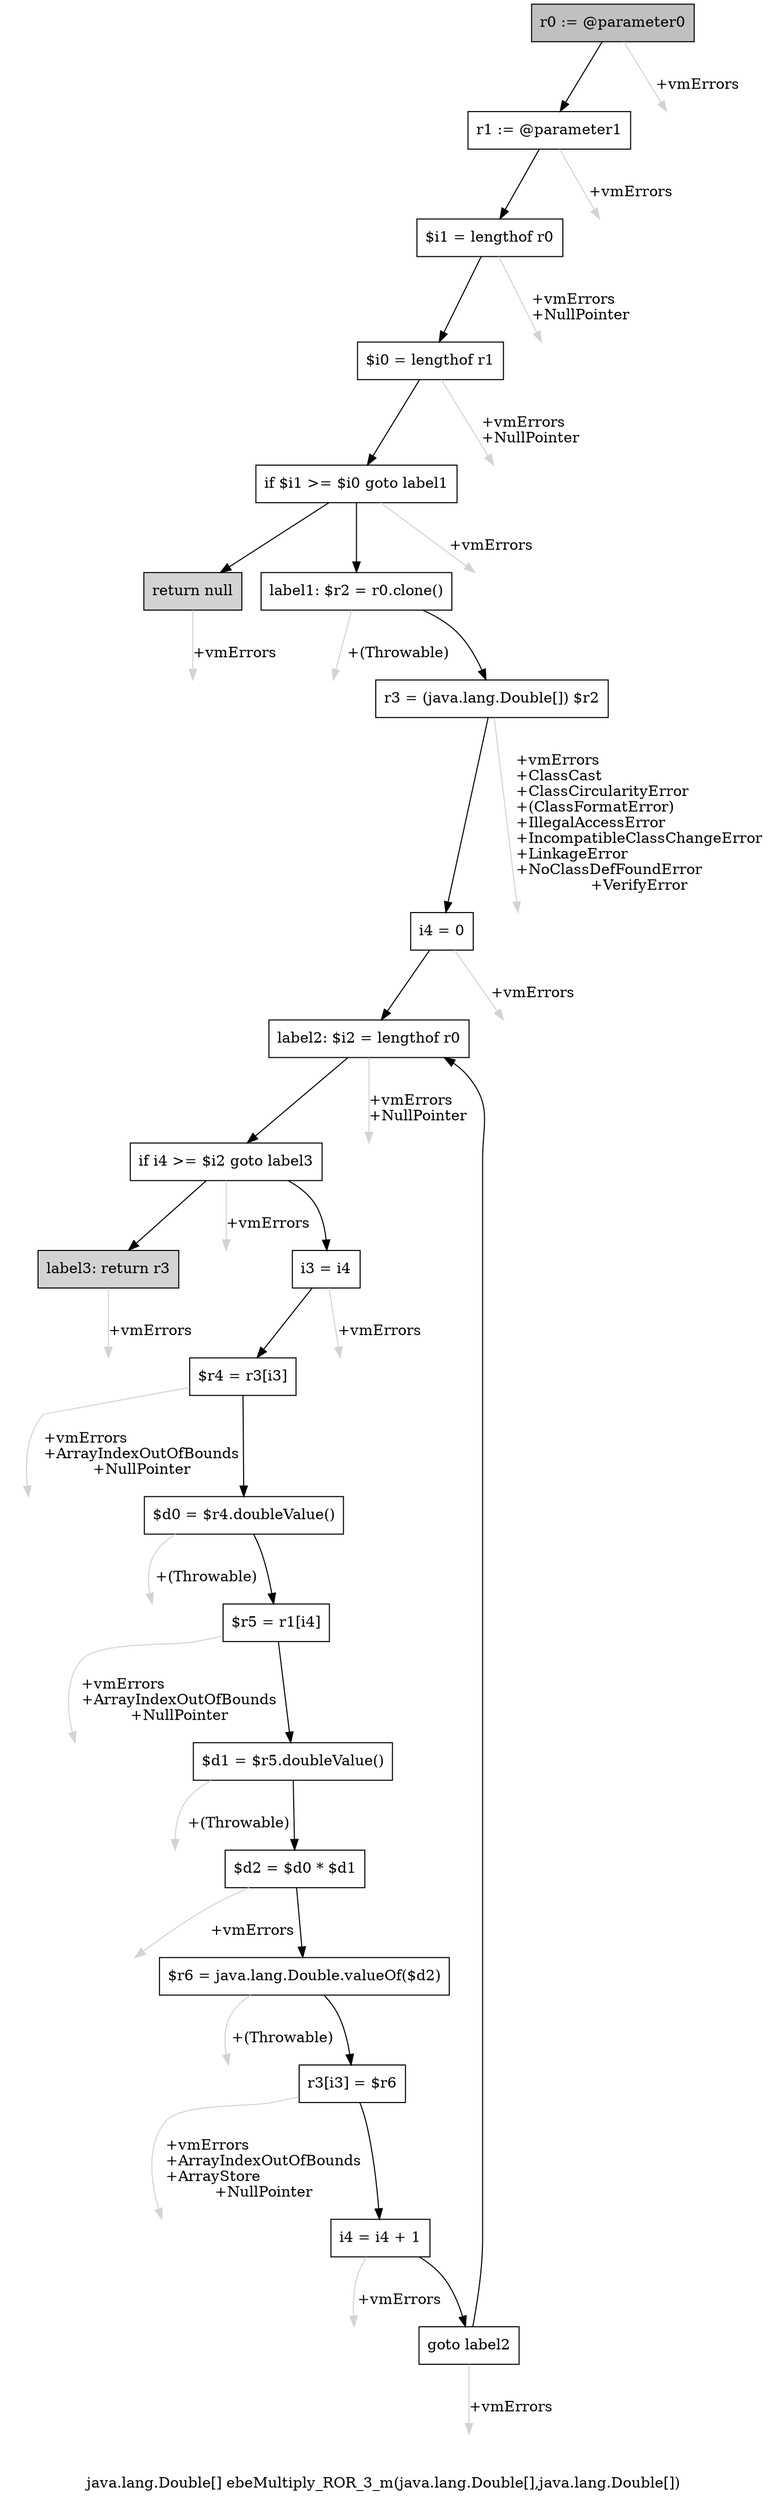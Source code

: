 digraph "java.lang.Double[] ebeMultiply_ROR_3_m(java.lang.Double[],java.lang.Double[])" {
    label="java.lang.Double[] ebeMultiply_ROR_3_m(java.lang.Double[],java.lang.Double[])";
    node [shape=box];
    "0" [style=filled,fillcolor=gray,label="r0 := @parameter0",];
    "1" [label="r1 := @parameter1",];
    "0"->"1" [color=black,];
    "22" [style=invis,label="Esc",];
    "0"->"22" [color=lightgray,label="\l+vmErrors",];
    "2" [label="$i1 = lengthof r0",];
    "1"->"2" [color=black,];
    "23" [style=invis,label="Esc",];
    "1"->"23" [color=lightgray,label="\l+vmErrors",];
    "3" [label="$i0 = lengthof r1",];
    "2"->"3" [color=black,];
    "24" [style=invis,label="Esc",];
    "2"->"24" [color=lightgray,label="\l+vmErrors\l+NullPointer",];
    "4" [label="if $i1 >= $i0 goto label1",];
    "3"->"4" [color=black,];
    "25" [style=invis,label="Esc",];
    "3"->"25" [color=lightgray,label="\l+vmErrors\l+NullPointer",];
    "5" [style=filled,fillcolor=lightgray,label="return null",];
    "4"->"5" [color=black,];
    "6" [label="label1: $r2 = r0.clone()",];
    "4"->"6" [color=black,];
    "26" [style=invis,label="Esc",];
    "4"->"26" [color=lightgray,label="\l+vmErrors",];
    "27" [style=invis,label="Esc",];
    "5"->"27" [color=lightgray,label="\l+vmErrors",];
    "7" [label="r3 = (java.lang.Double[]) $r2",];
    "6"->"7" [color=black,];
    "28" [style=invis,label="Esc",];
    "6"->"28" [color=lightgray,label="\l+(Throwable)",];
    "8" [label="i4 = 0",];
    "7"->"8" [color=black,];
    "29" [style=invis,label="Esc",];
    "7"->"29" [color=lightgray,label="\l+vmErrors\l+ClassCast\l+ClassCircularityError\l+(ClassFormatError)\l+IllegalAccessError\l+IncompatibleClassChangeError\l+LinkageError\l+NoClassDefFoundError\l+VerifyError",];
    "9" [label="label2: $i2 = lengthof r0",];
    "8"->"9" [color=black,];
    "30" [style=invis,label="Esc",];
    "8"->"30" [color=lightgray,label="\l+vmErrors",];
    "10" [label="if i4 >= $i2 goto label3",];
    "9"->"10" [color=black,];
    "31" [style=invis,label="Esc",];
    "9"->"31" [color=lightgray,label="\l+vmErrors\l+NullPointer",];
    "11" [label="i3 = i4",];
    "10"->"11" [color=black,];
    "21" [style=filled,fillcolor=lightgray,label="label3: return r3",];
    "10"->"21" [color=black,];
    "32" [style=invis,label="Esc",];
    "10"->"32" [color=lightgray,label="\l+vmErrors",];
    "12" [label="$r4 = r3[i3]",];
    "11"->"12" [color=black,];
    "33" [style=invis,label="Esc",];
    "11"->"33" [color=lightgray,label="\l+vmErrors",];
    "13" [label="$d0 = $r4.doubleValue()",];
    "12"->"13" [color=black,];
    "34" [style=invis,label="Esc",];
    "12"->"34" [color=lightgray,label="\l+vmErrors\l+ArrayIndexOutOfBounds\l+NullPointer",];
    "14" [label="$r5 = r1[i4]",];
    "13"->"14" [color=black,];
    "35" [style=invis,label="Esc",];
    "13"->"35" [color=lightgray,label="\l+(Throwable)",];
    "15" [label="$d1 = $r5.doubleValue()",];
    "14"->"15" [color=black,];
    "36" [style=invis,label="Esc",];
    "14"->"36" [color=lightgray,label="\l+vmErrors\l+ArrayIndexOutOfBounds\l+NullPointer",];
    "16" [label="$d2 = $d0 * $d1",];
    "15"->"16" [color=black,];
    "37" [style=invis,label="Esc",];
    "15"->"37" [color=lightgray,label="\l+(Throwable)",];
    "17" [label="$r6 = java.lang.Double.valueOf($d2)",];
    "16"->"17" [color=black,];
    "38" [style=invis,label="Esc",];
    "16"->"38" [color=lightgray,label="\l+vmErrors",];
    "18" [label="r3[i3] = $r6",];
    "17"->"18" [color=black,];
    "39" [style=invis,label="Esc",];
    "17"->"39" [color=lightgray,label="\l+(Throwable)",];
    "19" [label="i4 = i4 + 1",];
    "18"->"19" [color=black,];
    "40" [style=invis,label="Esc",];
    "18"->"40" [color=lightgray,label="\l+vmErrors\l+ArrayIndexOutOfBounds\l+ArrayStore\l+NullPointer",];
    "20" [label="goto label2",];
    "19"->"20" [color=black,];
    "41" [style=invis,label="Esc",];
    "19"->"41" [color=lightgray,label="\l+vmErrors",];
    "20"->"9" [color=black,];
    "42" [style=invis,label="Esc",];
    "20"->"42" [color=lightgray,label="\l+vmErrors",];
    "43" [style=invis,label="Esc",];
    "21"->"43" [color=lightgray,label="\l+vmErrors",];
}
